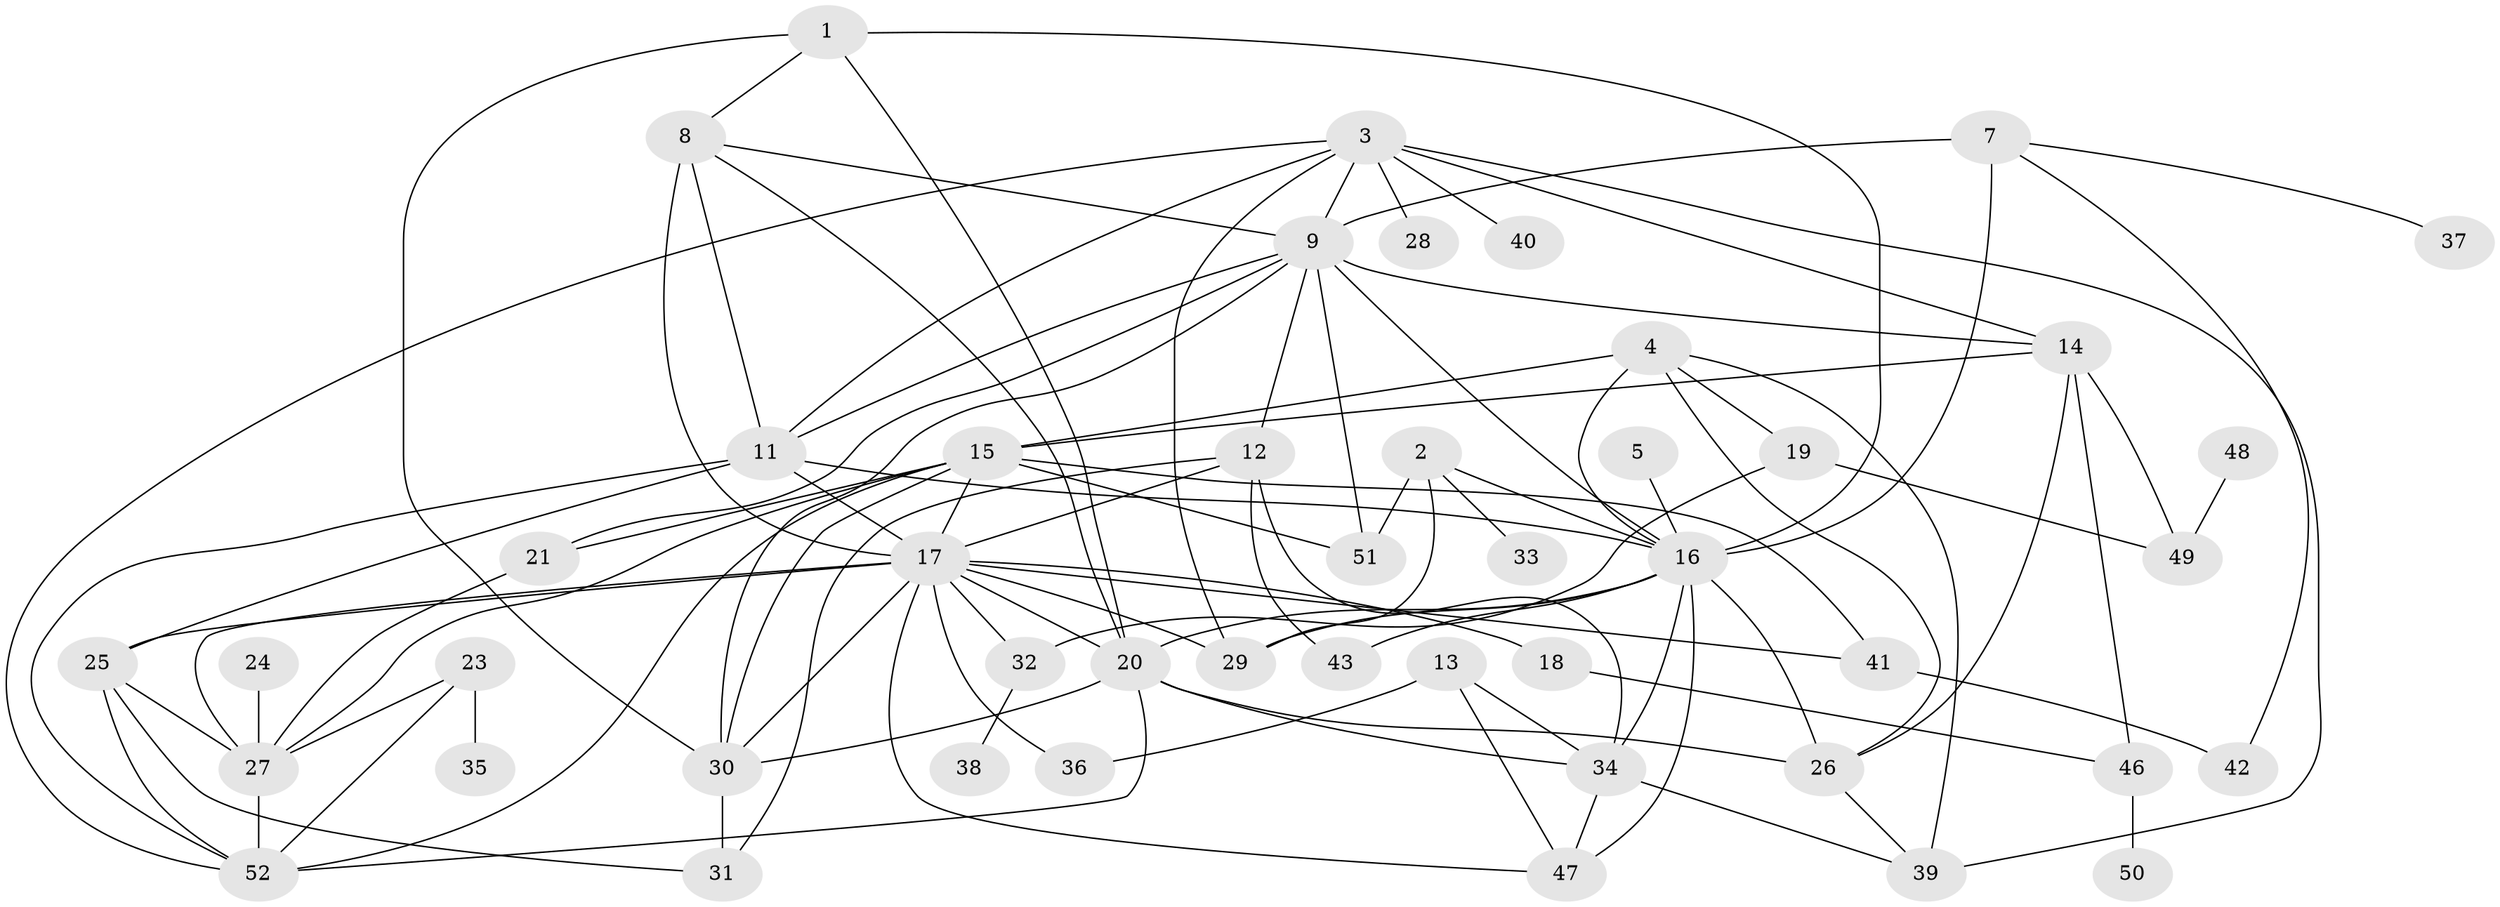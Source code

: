 // original degree distribution, {3: 0.19444444444444445, 2: 0.21296296296296297, 1: 0.12962962962962962, 0: 0.06481481481481481, 4: 0.1574074074074074, 5: 0.1111111111111111, 6: 0.09259259259259259, 7: 0.027777777777777776, 8: 0.009259259259259259}
// Generated by graph-tools (version 1.1) at 2025/33/03/09/25 02:33:36]
// undirected, 47 vertices, 99 edges
graph export_dot {
graph [start="1"]
  node [color=gray90,style=filled];
  1;
  2;
  3;
  4;
  5;
  7;
  8;
  9;
  11;
  12;
  13;
  14;
  15;
  16;
  17;
  18;
  19;
  20;
  21;
  23;
  24;
  25;
  26;
  27;
  28;
  29;
  30;
  31;
  32;
  33;
  34;
  35;
  36;
  37;
  38;
  39;
  40;
  41;
  42;
  43;
  46;
  47;
  48;
  49;
  50;
  51;
  52;
  1 -- 8 [weight=1.0];
  1 -- 16 [weight=1.0];
  1 -- 20 [weight=1.0];
  1 -- 30 [weight=1.0];
  2 -- 16 [weight=1.0];
  2 -- 29 [weight=1.0];
  2 -- 33 [weight=1.0];
  2 -- 51 [weight=1.0];
  3 -- 9 [weight=1.0];
  3 -- 11 [weight=1.0];
  3 -- 14 [weight=1.0];
  3 -- 28 [weight=1.0];
  3 -- 29 [weight=1.0];
  3 -- 39 [weight=1.0];
  3 -- 40 [weight=1.0];
  3 -- 52 [weight=1.0];
  4 -- 15 [weight=2.0];
  4 -- 16 [weight=1.0];
  4 -- 19 [weight=1.0];
  4 -- 26 [weight=1.0];
  4 -- 39 [weight=1.0];
  5 -- 16 [weight=1.0];
  7 -- 9 [weight=2.0];
  7 -- 16 [weight=1.0];
  7 -- 37 [weight=1.0];
  7 -- 42 [weight=1.0];
  8 -- 9 [weight=1.0];
  8 -- 11 [weight=3.0];
  8 -- 17 [weight=2.0];
  8 -- 20 [weight=1.0];
  9 -- 11 [weight=1.0];
  9 -- 12 [weight=1.0];
  9 -- 14 [weight=1.0];
  9 -- 16 [weight=2.0];
  9 -- 21 [weight=1.0];
  9 -- 30 [weight=1.0];
  9 -- 51 [weight=1.0];
  11 -- 16 [weight=1.0];
  11 -- 17 [weight=3.0];
  11 -- 25 [weight=1.0];
  11 -- 52 [weight=1.0];
  12 -- 17 [weight=1.0];
  12 -- 31 [weight=1.0];
  12 -- 34 [weight=1.0];
  12 -- 43 [weight=1.0];
  13 -- 34 [weight=1.0];
  13 -- 36 [weight=1.0];
  13 -- 47 [weight=1.0];
  14 -- 15 [weight=1.0];
  14 -- 26 [weight=1.0];
  14 -- 46 [weight=1.0];
  14 -- 49 [weight=1.0];
  15 -- 17 [weight=1.0];
  15 -- 21 [weight=2.0];
  15 -- 27 [weight=1.0];
  15 -- 30 [weight=2.0];
  15 -- 41 [weight=2.0];
  15 -- 51 [weight=1.0];
  15 -- 52 [weight=1.0];
  16 -- 20 [weight=1.0];
  16 -- 26 [weight=3.0];
  16 -- 29 [weight=1.0];
  16 -- 34 [weight=1.0];
  16 -- 43 [weight=1.0];
  16 -- 47 [weight=1.0];
  17 -- 18 [weight=2.0];
  17 -- 20 [weight=1.0];
  17 -- 25 [weight=1.0];
  17 -- 27 [weight=1.0];
  17 -- 29 [weight=1.0];
  17 -- 30 [weight=1.0];
  17 -- 32 [weight=1.0];
  17 -- 36 [weight=1.0];
  17 -- 41 [weight=1.0];
  17 -- 47 [weight=1.0];
  18 -- 46 [weight=1.0];
  19 -- 32 [weight=1.0];
  19 -- 49 [weight=1.0];
  20 -- 26 [weight=1.0];
  20 -- 30 [weight=1.0];
  20 -- 34 [weight=1.0];
  20 -- 52 [weight=1.0];
  21 -- 27 [weight=1.0];
  23 -- 27 [weight=1.0];
  23 -- 35 [weight=1.0];
  23 -- 52 [weight=1.0];
  24 -- 27 [weight=1.0];
  25 -- 27 [weight=2.0];
  25 -- 31 [weight=1.0];
  25 -- 52 [weight=1.0];
  26 -- 39 [weight=1.0];
  27 -- 52 [weight=1.0];
  30 -- 31 [weight=1.0];
  32 -- 38 [weight=1.0];
  34 -- 39 [weight=1.0];
  34 -- 47 [weight=1.0];
  41 -- 42 [weight=1.0];
  46 -- 50 [weight=1.0];
  48 -- 49 [weight=1.0];
}
